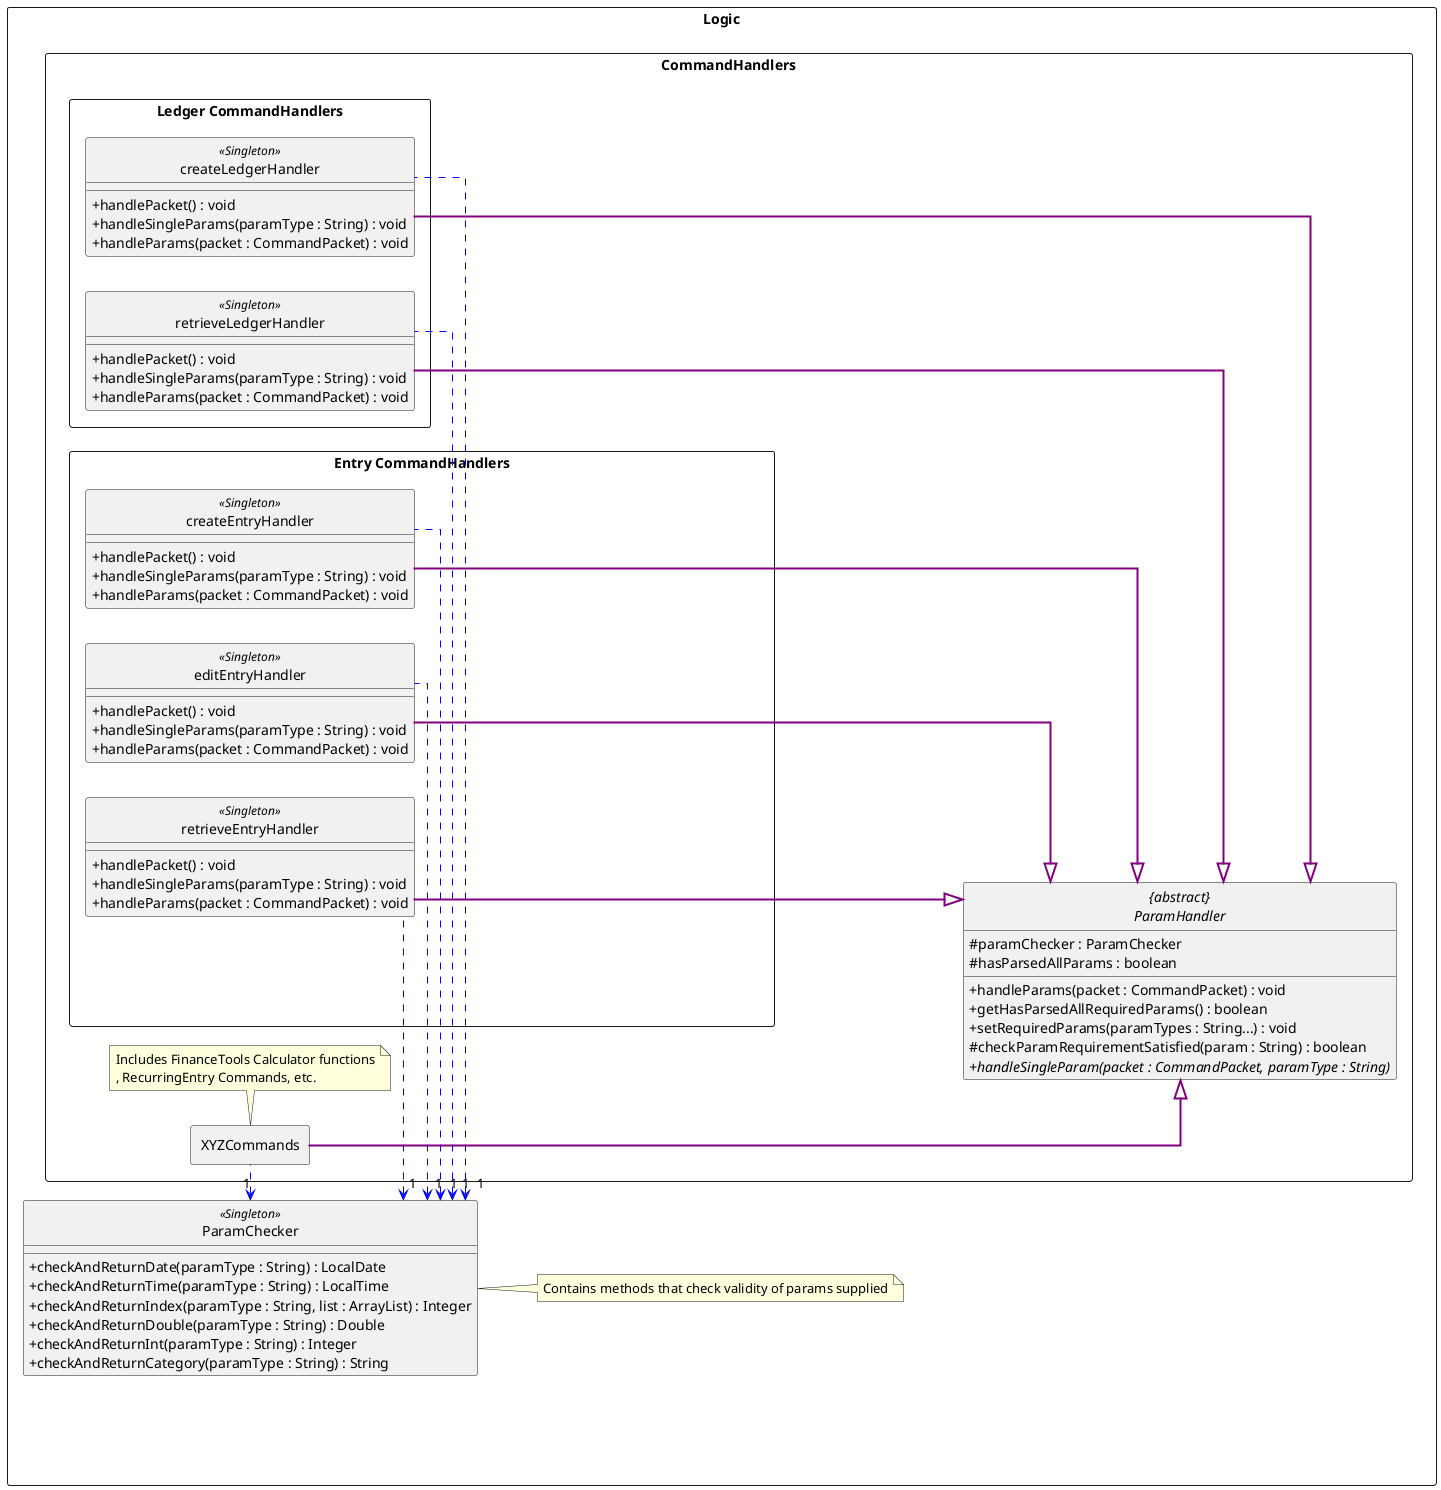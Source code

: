 @startuml
left to right direction
hide circle
skinparam classAttributeIconSize 0
skinparam BoxPadding 20
skinparam shadowing false
skinparam linetype ortho
skinparam package<<Layout>> {
  borderColor Transparent
  backgroundColor Transparent
  fontColor Transparent
  stereotypeFontColor Transparent
}

rectangle Logic {



    package p2 <<Layout>> {
    }

    class ParamChecker <<Singleton>>{
        + checkAndReturnDate(paramType : String) : LocalDate
        + checkAndReturnTime(paramType : String) : LocalTime
        + checkAndReturnIndex(paramType : String, list : ArrayList) : Integer
        + checkAndReturnDouble(paramType : String) : Double
        + checkAndReturnInt(paramType : String) : Integer
        + checkAndReturnCategory(paramType : String) : String
    }


rectangle CommandHandlers {
    abstract class "{abstract}\nParamHandler" {
        # paramChecker : ParamChecker
        # hasParsedAllParams : boolean
        + handleParams(packet : CommandPacket) : void
        + getHasParsedAllRequiredParams() : boolean
        + setRequiredParams(paramTypes : String...) : void
        # checkParamRequirementSatisfied(param : String) : boolean
        + {abstract} handleSingleParam(packet : CommandPacket, paramType : String)
    }

    rectangle "Ledger CommandHandlers" {
        class createLedgerHandler <<Singleton>>{
            + handlePacket() : void
            + handleSingleParams(paramType : String) : void
            + handleParams(packet : CommandPacket) : void
        }
        class retrieveLedgerHandler <<Singleton>>{
            + handlePacket() : void
            + handleSingleParams(paramType : String) : void
            + handleParams(packet : CommandPacket) : void
        }
    }

    rectangle XYZCommands {
    }



    rectangle "Entry CommandHandlers" {
        class createEntryHandler <<Singleton>>{
            + handlePacket() : void
            + handleSingleParams(paramType : String) : void
            + handleParams(packet : CommandPacket) : void
        }
        class editEntryHandler <<Singleton>>{
            + handlePacket() : void
            + handleSingleParams(paramType : String) : void
            + handleParams(packet : CommandPacket) : void
        }
        class retrieveEntryHandler <<Singleton>>{
            + handlePacket() : void
            + handleSingleParams(paramType : String) : void
            + handleParams(packet : CommandPacket) : void
        }
        package p4 <<Layout>> {
        }

        package p5 <<Layout>> {
        }

        p4 -[hidden]- p5
        p5 -[hidden]- "{abstract}\nParamHandler"
    }




    ParamChecker "1" <.[norank]. createLedgerHandler #line:blue;text:black
    ParamChecker "1" <.[norank]. retrieveLedgerHandler #line:blue;text:black
    ParamChecker "1" <.[norank]. createEntryHandler #line:blue;text:black
    ParamChecker "1" <.[norank]. editEntryHandler #line:blue;text:black
    ParamChecker "1" <.[norank]. retrieveEntryHandler #line:blue;text:black
    ParamChecker "1" <.[norank]. XYZCommands #line:blue;text:black
    "{abstract}\nParamHandler" <|-[norank]- createLedgerHandler #line:purple;line.bold;text:red
    "{abstract}\nParamHandler" <|-[norank]- retrieveLedgerHandler #line:purple;line.bold;text:red
    "{abstract}\nParamHandler" <|-[norank]- createEntryHandler #line:purple;line.bold;text:red
    "{abstract}\nParamHandler" <|-[norank]- retrieveEntryHandler #line:purple;line.bold;text:red
    "{abstract}\nParamHandler" <|-[norank]- editEntryHandler #line:purple;line.bold;text:red
    "{abstract}\nParamHandler" <|-[norank]- XYZCommands #line:purple;line.bold;text:red

    note bottom of XYZCommands: Includes FinanceTools Calculator functions\n, RecurringEntry Commands, etc.
}

note right of ParamChecker: Contains methods that check validity of params supplied





@enduml